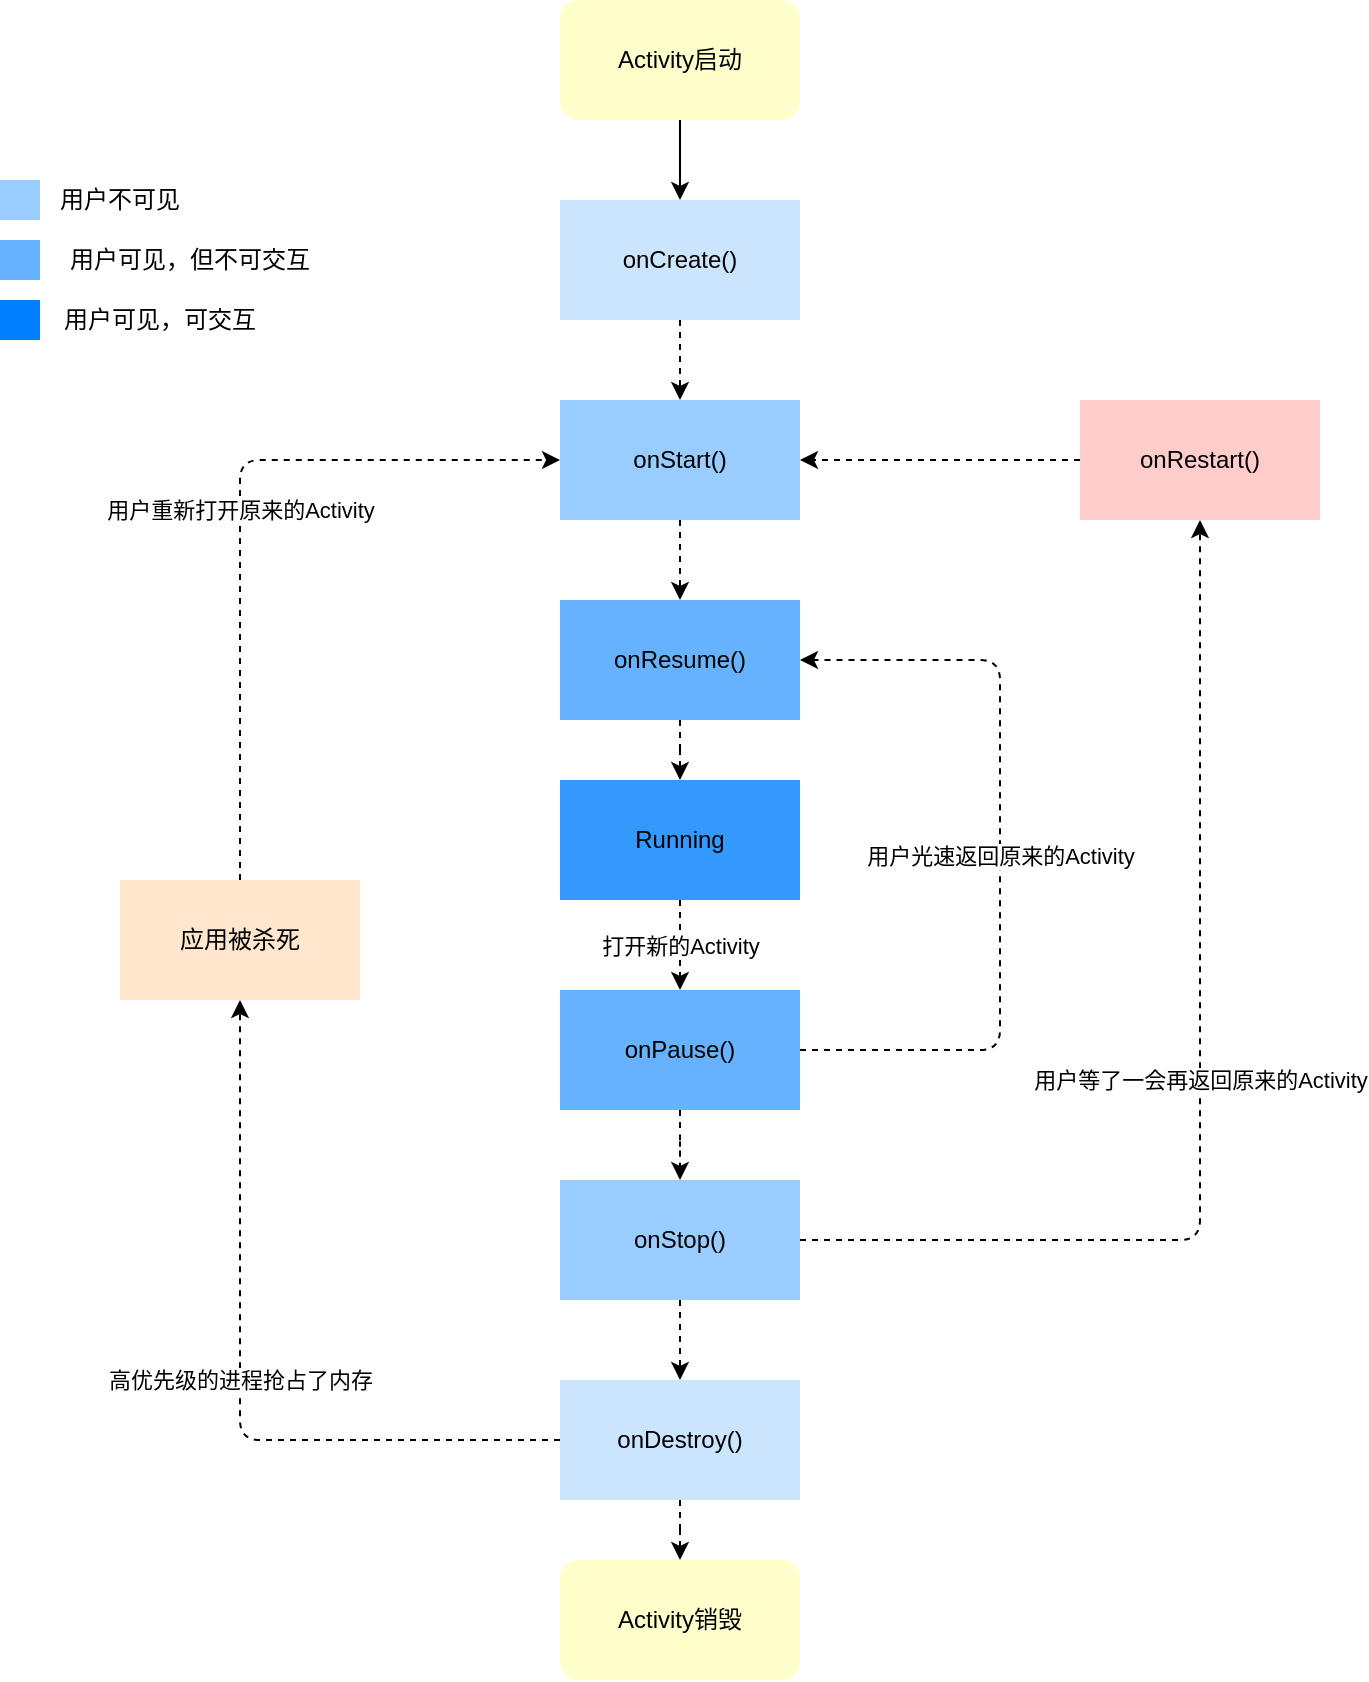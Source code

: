 <mxfile version="14.6.12" type="github">
  <diagram id="QqeCBafmmbMTONHjs0Rj" name="Page-1">
    <mxGraphModel dx="1298" dy="809" grid="1" gridSize="10" guides="1" tooltips="1" connect="1" arrows="1" fold="1" page="1" pageScale="1" pageWidth="827" pageHeight="1169" math="0" shadow="0">
      <root>
        <mxCell id="0" />
        <mxCell id="1" parent="0" />
        <mxCell id="34triwndPU9WmGOFYF3j-3" style="edgeStyle=orthogonalEdgeStyle;rounded=0;orthogonalLoop=1;jettySize=auto;html=1;entryX=0.5;entryY=0;entryDx=0;entryDy=0;labelBorderColor=none;" edge="1" parent="1" source="34triwndPU9WmGOFYF3j-4" target="34triwndPU9WmGOFYF3j-6">
          <mxGeometry relative="1" as="geometry" />
        </mxCell>
        <mxCell id="34triwndPU9WmGOFYF3j-4" value="Activity启动" style="rounded=1;whiteSpace=wrap;html=1;fillColor=#FFFFCC;labelBorderColor=none;strokeColor=none;" vertex="1" parent="1">
          <mxGeometry x="320" y="60" width="120" height="60" as="geometry" />
        </mxCell>
        <mxCell id="34triwndPU9WmGOFYF3j-5" style="edgeStyle=orthogonalEdgeStyle;rounded=1;orthogonalLoop=1;jettySize=auto;html=1;labelBorderColor=none;dashed=1;" edge="1" parent="1" source="34triwndPU9WmGOFYF3j-6" target="34triwndPU9WmGOFYF3j-8">
          <mxGeometry relative="1" as="geometry" />
        </mxCell>
        <mxCell id="34triwndPU9WmGOFYF3j-6" value="onCreate()" style="rounded=0;whiteSpace=wrap;html=1;fillColor=#CCE5FF;labelBorderColor=none;strokeColor=none;" vertex="1" parent="1">
          <mxGeometry x="320" y="160" width="120" height="60" as="geometry" />
        </mxCell>
        <mxCell id="34triwndPU9WmGOFYF3j-7" style="edgeStyle=orthogonalEdgeStyle;rounded=1;orthogonalLoop=1;jettySize=auto;html=1;entryX=0.5;entryY=0;entryDx=0;entryDy=0;labelBorderColor=none;dashed=1;" edge="1" parent="1" source="34triwndPU9WmGOFYF3j-8" target="34triwndPU9WmGOFYF3j-10">
          <mxGeometry relative="1" as="geometry" />
        </mxCell>
        <mxCell id="34triwndPU9WmGOFYF3j-8" value="onStart()" style="rounded=0;whiteSpace=wrap;html=1;fillColor=#99CCFF;labelBorderColor=none;strokeColor=none;" vertex="1" parent="1">
          <mxGeometry x="320" y="260" width="120" height="60" as="geometry" />
        </mxCell>
        <mxCell id="34triwndPU9WmGOFYF3j-9" style="edgeStyle=orthogonalEdgeStyle;rounded=1;orthogonalLoop=1;jettySize=auto;html=1;labelBorderColor=none;dashed=1;" edge="1" parent="1" source="34triwndPU9WmGOFYF3j-10" target="34triwndPU9WmGOFYF3j-22">
          <mxGeometry relative="1" as="geometry" />
        </mxCell>
        <mxCell id="34triwndPU9WmGOFYF3j-10" value="onResume()" style="rounded=0;whiteSpace=wrap;html=1;fillColor=#66B2FF;labelBorderColor=none;strokeColor=none;" vertex="1" parent="1">
          <mxGeometry x="320" y="360" width="120" height="60" as="geometry" />
        </mxCell>
        <mxCell id="34triwndPU9WmGOFYF3j-11" style="edgeStyle=orthogonalEdgeStyle;rounded=1;orthogonalLoop=1;jettySize=auto;html=1;labelBorderColor=none;dashed=1;" edge="1" parent="1" source="34triwndPU9WmGOFYF3j-13" target="34triwndPU9WmGOFYF3j-20">
          <mxGeometry relative="1" as="geometry" />
        </mxCell>
        <mxCell id="34triwndPU9WmGOFYF3j-12" value="用户等了一会再返回原来的Activity" style="edgeStyle=orthogonalEdgeStyle;rounded=1;orthogonalLoop=1;jettySize=auto;html=1;entryX=0.5;entryY=1;entryDx=0;entryDy=0;labelBorderColor=none;dashed=1;" edge="1" parent="1" source="34triwndPU9WmGOFYF3j-13">
          <mxGeometry relative="1" as="geometry">
            <Array as="points">
              <mxPoint x="640" y="680" />
            </Array>
            <mxPoint x="450" y="680" as="sourcePoint" />
            <mxPoint x="640.0" y="320" as="targetPoint" />
          </mxGeometry>
        </mxCell>
        <mxCell id="34triwndPU9WmGOFYF3j-13" value="onStop()" style="rounded=0;whiteSpace=wrap;html=1;fillColor=#99CCFF;labelBorderColor=none;strokeColor=none;" vertex="1" parent="1">
          <mxGeometry x="320" y="650" width="120" height="60" as="geometry" />
        </mxCell>
        <mxCell id="34triwndPU9WmGOFYF3j-14" style="edgeStyle=orthogonalEdgeStyle;rounded=1;orthogonalLoop=1;jettySize=auto;html=1;labelBorderColor=none;dashed=1;" edge="1" parent="1" source="34triwndPU9WmGOFYF3j-16" target="34triwndPU9WmGOFYF3j-13">
          <mxGeometry relative="1" as="geometry" />
        </mxCell>
        <mxCell id="34triwndPU9WmGOFYF3j-15" value="用户光速返回原来的Activity" style="edgeStyle=orthogonalEdgeStyle;rounded=1;orthogonalLoop=1;jettySize=auto;html=1;entryX=1;entryY=0.5;entryDx=0;entryDy=0;labelBorderColor=none;dashed=1;" edge="1" parent="1" source="34triwndPU9WmGOFYF3j-16" target="34triwndPU9WmGOFYF3j-10">
          <mxGeometry relative="1" as="geometry">
            <Array as="points">
              <mxPoint x="540" y="585" />
              <mxPoint x="540" y="390" />
            </Array>
          </mxGeometry>
        </mxCell>
        <mxCell id="34triwndPU9WmGOFYF3j-16" value="onPause()" style="rounded=0;whiteSpace=wrap;html=1;fillColor=#66B2FF;labelBorderColor=none;strokeColor=none;" vertex="1" parent="1">
          <mxGeometry x="320" y="555" width="120" height="60" as="geometry" />
        </mxCell>
        <mxCell id="34triwndPU9WmGOFYF3j-17" style="edgeStyle=orthogonalEdgeStyle;rounded=1;orthogonalLoop=1;jettySize=auto;html=1;labelBorderColor=none;dashed=1;" edge="1" parent="1" source="34triwndPU9WmGOFYF3j-20" target="34triwndPU9WmGOFYF3j-25">
          <mxGeometry relative="1" as="geometry" />
        </mxCell>
        <mxCell id="34triwndPU9WmGOFYF3j-18" value="高优先级的进程抢占了内存" style="edgeStyle=orthogonalEdgeStyle;rounded=1;orthogonalLoop=1;jettySize=auto;html=1;labelBorderColor=none;dashed=1;" edge="1" parent="1" source="34triwndPU9WmGOFYF3j-20" target="34triwndPU9WmGOFYF3j-27">
          <mxGeometry relative="1" as="geometry" />
        </mxCell>
        <mxCell id="34triwndPU9WmGOFYF3j-19" value="" style="edgeLabel;html=1;align=center;verticalAlign=middle;resizable=0;points=[];labelBorderColor=none;" vertex="1" connectable="0" parent="34triwndPU9WmGOFYF3j-18">
          <mxGeometry x="0.428" relative="1" as="geometry">
            <mxPoint as="offset" />
          </mxGeometry>
        </mxCell>
        <mxCell id="34triwndPU9WmGOFYF3j-20" value="onDestroy()" style="rounded=0;whiteSpace=wrap;html=1;fillColor=#CCE5FF;labelBorderColor=none;strokeColor=none;" vertex="1" parent="1">
          <mxGeometry x="320" y="750" width="120" height="60" as="geometry" />
        </mxCell>
        <mxCell id="34triwndPU9WmGOFYF3j-21" value="打开新的Activity" style="edgeStyle=orthogonalEdgeStyle;rounded=1;orthogonalLoop=1;jettySize=auto;html=1;labelBorderColor=none;dashed=1;" edge="1" parent="1" source="34triwndPU9WmGOFYF3j-22" target="34triwndPU9WmGOFYF3j-16">
          <mxGeometry relative="1" as="geometry" />
        </mxCell>
        <mxCell id="34triwndPU9WmGOFYF3j-22" value="Running" style="rounded=0;whiteSpace=wrap;html=1;fillColor=#3399FF;labelBorderColor=none;strokeColor=none;" vertex="1" parent="1">
          <mxGeometry x="320" y="450" width="120" height="60" as="geometry" />
        </mxCell>
        <mxCell id="34triwndPU9WmGOFYF3j-23" style="edgeStyle=orthogonalEdgeStyle;rounded=1;orthogonalLoop=1;jettySize=auto;html=1;entryX=1;entryY=0.5;entryDx=0;entryDy=0;labelBorderColor=none;dashed=1;" edge="1" parent="1" source="34triwndPU9WmGOFYF3j-24" target="34triwndPU9WmGOFYF3j-8">
          <mxGeometry relative="1" as="geometry" />
        </mxCell>
        <mxCell id="34triwndPU9WmGOFYF3j-24" value="onRestart()" style="rounded=0;whiteSpace=wrap;html=1;fillColor=#FFCCCC;labelBorderColor=none;strokeColor=none;" vertex="1" parent="1">
          <mxGeometry x="580" y="260" width="120" height="60" as="geometry" />
        </mxCell>
        <mxCell id="34triwndPU9WmGOFYF3j-25" value="Activity销毁" style="rounded=1;whiteSpace=wrap;html=1;fillColor=#FFFFCC;labelBorderColor=none;strokeColor=none;" vertex="1" parent="1">
          <mxGeometry x="320" y="840" width="120" height="60" as="geometry" />
        </mxCell>
        <mxCell id="34triwndPU9WmGOFYF3j-26" value="用户重新打开原来的Activity" style="edgeStyle=orthogonalEdgeStyle;rounded=1;orthogonalLoop=1;jettySize=auto;html=1;entryX=0;entryY=0.5;entryDx=0;entryDy=0;labelBorderColor=none;dashed=1;" edge="1" parent="1" source="34triwndPU9WmGOFYF3j-27" target="34triwndPU9WmGOFYF3j-8">
          <mxGeometry relative="1" as="geometry">
            <Array as="points">
              <mxPoint x="160" y="290" />
            </Array>
          </mxGeometry>
        </mxCell>
        <mxCell id="34triwndPU9WmGOFYF3j-27" value="应用被杀死" style="rounded=0;whiteSpace=wrap;html=1;fillColor=#FFE6CC;labelBorderColor=none;strokeColor=none;" vertex="1" parent="1">
          <mxGeometry x="100" y="500" width="120" height="60" as="geometry" />
        </mxCell>
        <mxCell id="34triwndPU9WmGOFYF3j-28" value="" style="rounded=0;whiteSpace=wrap;html=1;fillColor=#99CCFF;strokeColor=none;" vertex="1" parent="1">
          <mxGeometry x="40" y="150" width="20" height="20" as="geometry" />
        </mxCell>
        <mxCell id="34triwndPU9WmGOFYF3j-29" value="" style="rounded=0;whiteSpace=wrap;html=1;fillColor=#66B2FF;strokeColor=none;" vertex="1" parent="1">
          <mxGeometry x="40" y="180" width="20" height="20" as="geometry" />
        </mxCell>
        <mxCell id="34triwndPU9WmGOFYF3j-30" value="" style="rounded=0;whiteSpace=wrap;html=1;fillColor=#007FFF;strokeColor=none;" vertex="1" parent="1">
          <mxGeometry x="40" y="210" width="20" height="20" as="geometry" />
        </mxCell>
        <mxCell id="34triwndPU9WmGOFYF3j-31" value="用户不可见" style="text;html=1;strokeColor=none;fillColor=none;align=center;verticalAlign=middle;whiteSpace=wrap;rounded=0;" vertex="1" parent="1">
          <mxGeometry x="60" y="150" width="80" height="20" as="geometry" />
        </mxCell>
        <mxCell id="34triwndPU9WmGOFYF3j-32" value="用户可见，但不可交互" style="text;html=1;strokeColor=none;fillColor=none;align=center;verticalAlign=middle;whiteSpace=wrap;rounded=0;" vertex="1" parent="1">
          <mxGeometry x="70" y="180" width="130" height="20" as="geometry" />
        </mxCell>
        <mxCell id="34triwndPU9WmGOFYF3j-33" value="用户可见，可交互" style="text;html=1;strokeColor=none;fillColor=none;align=center;verticalAlign=middle;whiteSpace=wrap;rounded=0;" vertex="1" parent="1">
          <mxGeometry x="70" y="210" width="100" height="20" as="geometry" />
        </mxCell>
      </root>
    </mxGraphModel>
  </diagram>
</mxfile>
